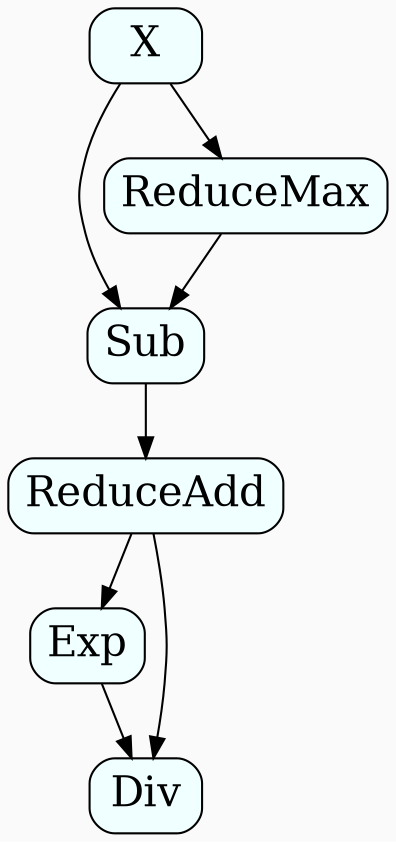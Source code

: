 digraph {
  graph[bgcolor=gray98,compound=true]
  node[fontsize=20,shape=box,fillcolor=azure, style="filled,rounded"]

  X -> Sub
  X -> ReduceMax
  ReduceMax -> Sub
  Sub -> ReduceAdd
  ReduceAdd -> Exp
  Exp -> Div
  ReduceAdd -> Div
}
